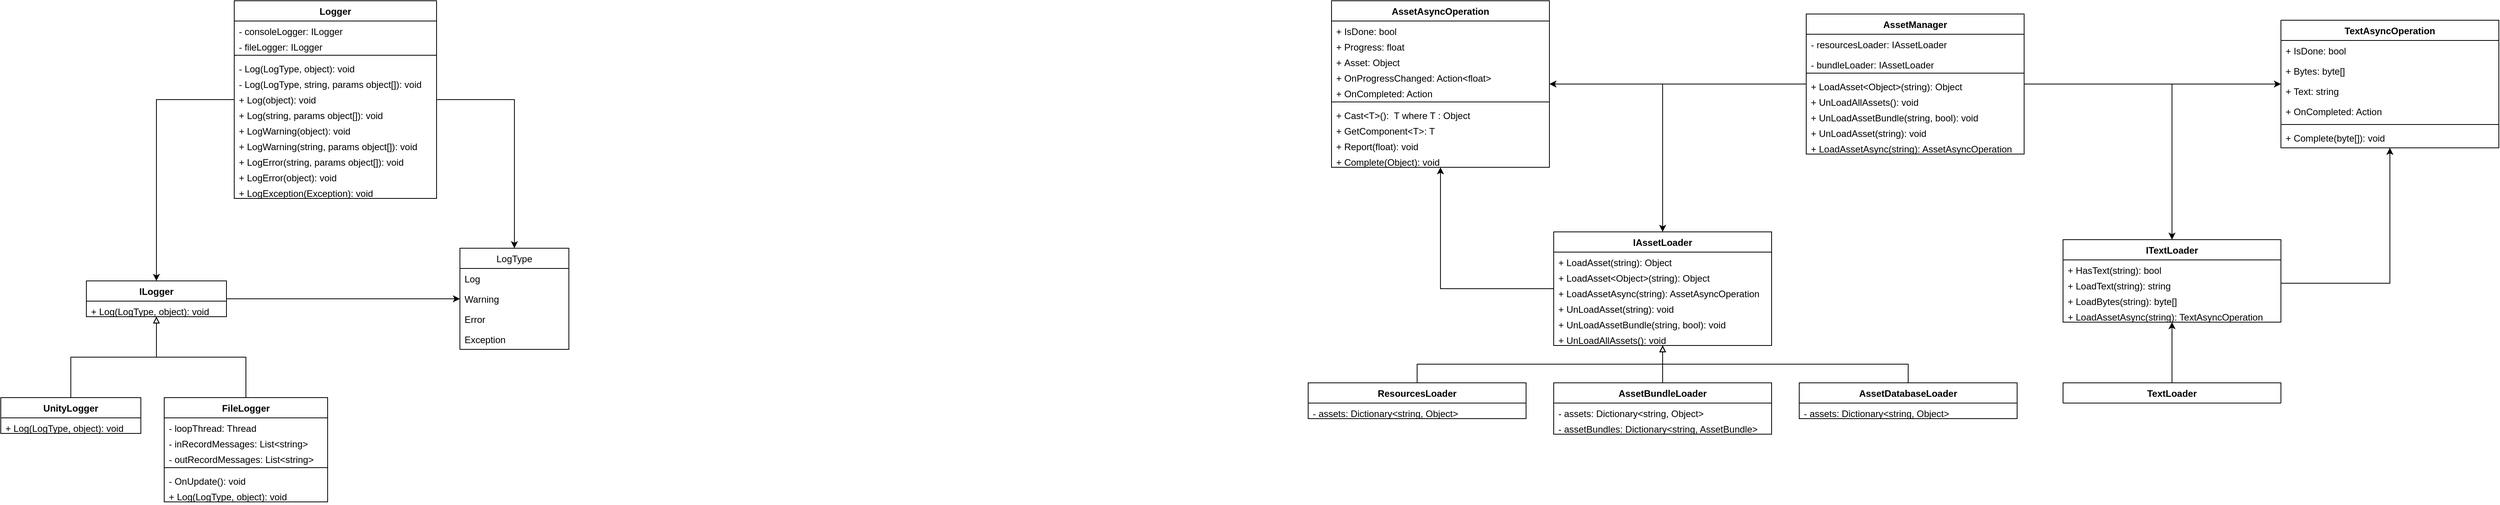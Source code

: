 <mxfile version="16.5.6" type="github">
  <diagram id="_9zGiHr59lyJn033-5UE" name="Page-1">
    <mxGraphModel dx="4264" dy="2946" grid="1" gridSize="10" guides="1" tooltips="1" connect="1" arrows="1" fold="1" page="1" pageScale="1" pageWidth="827" pageHeight="1169" math="0" shadow="0">
      <root>
        <mxCell id="0" />
        <mxCell id="1" parent="0" />
        <mxCell id="WCqdPWQqMX2LIuY9Nx3W-24" value="ILogger" style="swimlane;fontStyle=1;align=center;verticalAlign=top;childLayout=stackLayout;horizontal=1;startSize=26;horizontalStack=0;resizeParent=1;resizeParentMax=0;resizeLast=0;collapsible=1;marginBottom=0;" parent="1" vertex="1">
          <mxGeometry x="-180" y="-367" width="180" height="46" as="geometry" />
        </mxCell>
        <mxCell id="WCqdPWQqMX2LIuY9Nx3W-27" value="+ Log(LogType, object): void" style="text;strokeColor=none;fillColor=none;align=left;verticalAlign=top;spacingLeft=4;spacingRight=4;overflow=hidden;rotatable=0;points=[[0,0.5],[1,0.5]];portConstraint=eastwest;" parent="WCqdPWQqMX2LIuY9Nx3W-24" vertex="1">
          <mxGeometry y="26" width="180" height="20" as="geometry" />
        </mxCell>
        <mxCell id="WCqdPWQqMX2LIuY9Nx3W-41" style="edgeStyle=orthogonalEdgeStyle;rounded=0;orthogonalLoop=1;jettySize=auto;html=1;" parent="1" source="WCqdPWQqMX2LIuY9Nx3W-15" target="WCqdPWQqMX2LIuY9Nx3W-24" edge="1">
          <mxGeometry relative="1" as="geometry" />
        </mxCell>
        <mxCell id="WCqdPWQqMX2LIuY9Nx3W-40" style="edgeStyle=orthogonalEdgeStyle;rounded=0;orthogonalLoop=1;jettySize=auto;html=1;endArrow=block;endFill=0;" parent="1" source="WCqdPWQqMX2LIuY9Nx3W-36" target="WCqdPWQqMX2LIuY9Nx3W-24" edge="1">
          <mxGeometry relative="1" as="geometry" />
        </mxCell>
        <mxCell id="WCqdPWQqMX2LIuY9Nx3W-36" value="UnityLogger" style="swimlane;fontStyle=1;align=center;verticalAlign=top;childLayout=stackLayout;horizontal=1;startSize=26;horizontalStack=0;resizeParent=1;resizeParentMax=0;resizeLast=0;collapsible=1;marginBottom=0;" parent="1" vertex="1">
          <mxGeometry x="-290" y="-217" width="180" height="46" as="geometry" />
        </mxCell>
        <mxCell id="WCqdPWQqMX2LIuY9Nx3W-39" value="+ Log(LogType, object): void" style="text;strokeColor=none;fillColor=none;align=left;verticalAlign=top;spacingLeft=4;spacingRight=4;overflow=hidden;rotatable=0;points=[[0,0.5],[1,0.5]];portConstraint=eastwest;" parent="WCqdPWQqMX2LIuY9Nx3W-36" vertex="1">
          <mxGeometry y="26" width="180" height="20" as="geometry" />
        </mxCell>
        <mxCell id="WCqdPWQqMX2LIuY9Nx3W-70" style="edgeStyle=orthogonalEdgeStyle;rounded=0;orthogonalLoop=1;jettySize=auto;html=1;endArrow=classic;endFill=1;" parent="1" source="WCqdPWQqMX2LIuY9Nx3W-15" target="WCqdPWQqMX2LIuY9Nx3W-63" edge="1">
          <mxGeometry relative="1" as="geometry" />
        </mxCell>
        <mxCell id="WCqdPWQqMX2LIuY9Nx3W-45" style="edgeStyle=orthogonalEdgeStyle;rounded=0;orthogonalLoop=1;jettySize=auto;html=1;endArrow=block;endFill=0;" parent="1" source="WCqdPWQqMX2LIuY9Nx3W-51" target="WCqdPWQqMX2LIuY9Nx3W-24" edge="1">
          <mxGeometry relative="1" as="geometry">
            <mxPoint x="-20" y="-227" as="sourcePoint" />
          </mxGeometry>
        </mxCell>
        <mxCell id="WCqdPWQqMX2LIuY9Nx3W-51" value="FileLogger" style="swimlane;fontStyle=1;align=center;verticalAlign=top;childLayout=stackLayout;horizontal=1;startSize=26;horizontalStack=0;resizeParent=1;resizeParentMax=0;resizeLast=0;collapsible=1;marginBottom=0;" parent="1" vertex="1">
          <mxGeometry x="-80" y="-217" width="210" height="134" as="geometry" />
        </mxCell>
        <mxCell id="WCqdPWQqMX2LIuY9Nx3W-52" value="- loopThread: Thread" style="text;strokeColor=none;fillColor=none;align=left;verticalAlign=top;spacingLeft=4;spacingRight=4;overflow=hidden;rotatable=0;points=[[0,0.5],[1,0.5]];portConstraint=eastwest;" parent="WCqdPWQqMX2LIuY9Nx3W-51" vertex="1">
          <mxGeometry y="26" width="210" height="20" as="geometry" />
        </mxCell>
        <mxCell id="WCqdPWQqMX2LIuY9Nx3W-57" value="- inRecordMessages: List&lt;string&gt;" style="text;strokeColor=none;fillColor=none;align=left;verticalAlign=top;spacingLeft=4;spacingRight=4;overflow=hidden;rotatable=0;points=[[0,0.5],[1,0.5]];portConstraint=eastwest;" parent="WCqdPWQqMX2LIuY9Nx3W-51" vertex="1">
          <mxGeometry y="46" width="210" height="20" as="geometry" />
        </mxCell>
        <mxCell id="WCqdPWQqMX2LIuY9Nx3W-55" value="- outRecordMessages: List&lt;string&gt;" style="text;strokeColor=none;fillColor=none;align=left;verticalAlign=top;spacingLeft=4;spacingRight=4;overflow=hidden;rotatable=0;points=[[0,0.5],[1,0.5]];portConstraint=eastwest;" parent="WCqdPWQqMX2LIuY9Nx3W-51" vertex="1">
          <mxGeometry y="66" width="210" height="20" as="geometry" />
        </mxCell>
        <mxCell id="WCqdPWQqMX2LIuY9Nx3W-53" value="" style="line;strokeWidth=1;fillColor=none;align=left;verticalAlign=middle;spacingTop=-1;spacingLeft=3;spacingRight=3;rotatable=0;labelPosition=right;points=[];portConstraint=eastwest;" parent="WCqdPWQqMX2LIuY9Nx3W-51" vertex="1">
          <mxGeometry y="86" width="210" height="8" as="geometry" />
        </mxCell>
        <mxCell id="WCqdPWQqMX2LIuY9Nx3W-58" value="- OnUpdate(): void" style="text;strokeColor=none;fillColor=none;align=left;verticalAlign=top;spacingLeft=4;spacingRight=4;overflow=hidden;rotatable=0;points=[[0,0.5],[1,0.5]];portConstraint=eastwest;" parent="WCqdPWQqMX2LIuY9Nx3W-51" vertex="1">
          <mxGeometry y="94" width="210" height="20" as="geometry" />
        </mxCell>
        <mxCell id="WCqdPWQqMX2LIuY9Nx3W-54" value="+ Log(LogType, object): void" style="text;strokeColor=none;fillColor=none;align=left;verticalAlign=top;spacingLeft=4;spacingRight=4;overflow=hidden;rotatable=0;points=[[0,0.5],[1,0.5]];portConstraint=eastwest;" parent="WCqdPWQqMX2LIuY9Nx3W-51" vertex="1">
          <mxGeometry y="114" width="210" height="20" as="geometry" />
        </mxCell>
        <mxCell id="WCqdPWQqMX2LIuY9Nx3W-15" value="Logger" style="swimlane;fontStyle=1;align=center;verticalAlign=top;childLayout=stackLayout;horizontal=1;startSize=26;horizontalStack=0;resizeParent=1;resizeParentMax=0;resizeLast=0;collapsible=1;marginBottom=0;" parent="1" vertex="1">
          <mxGeometry x="10" y="-727" width="260" height="254" as="geometry" />
        </mxCell>
        <mxCell id="WCqdPWQqMX2LIuY9Nx3W-16" value="- consoleLogger: ILogger" style="text;strokeColor=none;fillColor=none;align=left;verticalAlign=top;spacingLeft=4;spacingRight=4;overflow=hidden;rotatable=0;points=[[0,0.5],[1,0.5]];portConstraint=eastwest;" parent="WCqdPWQqMX2LIuY9Nx3W-15" vertex="1">
          <mxGeometry y="26" width="260" height="20" as="geometry" />
        </mxCell>
        <mxCell id="WCqdPWQqMX2LIuY9Nx3W-19" value="- fileLogger: ILogger" style="text;strokeColor=none;fillColor=none;align=left;verticalAlign=top;spacingLeft=4;spacingRight=4;overflow=hidden;rotatable=0;points=[[0,0.5],[1,0.5]];portConstraint=eastwest;" parent="WCqdPWQqMX2LIuY9Nx3W-15" vertex="1">
          <mxGeometry y="46" width="260" height="20" as="geometry" />
        </mxCell>
        <mxCell id="WCqdPWQqMX2LIuY9Nx3W-17" value="" style="line;strokeWidth=1;fillColor=none;align=left;verticalAlign=middle;spacingTop=-1;spacingLeft=3;spacingRight=3;rotatable=0;labelPosition=right;points=[];portConstraint=eastwest;" parent="WCqdPWQqMX2LIuY9Nx3W-15" vertex="1">
          <mxGeometry y="66" width="260" height="8" as="geometry" />
        </mxCell>
        <mxCell id="WCqdPWQqMX2LIuY9Nx3W-12" value="- Log(LogType, object): void" style="text;strokeColor=none;fillColor=none;align=left;verticalAlign=top;spacingLeft=4;spacingRight=4;overflow=hidden;rotatable=0;points=[[0,0.5],[1,0.5]];portConstraint=eastwest;" parent="WCqdPWQqMX2LIuY9Nx3W-15" vertex="1">
          <mxGeometry y="74" width="260" height="20" as="geometry" />
        </mxCell>
        <mxCell id="WCqdPWQqMX2LIuY9Nx3W-13" value="- Log(LogType, string, params object[]): void" style="text;strokeColor=none;fillColor=none;align=left;verticalAlign=top;spacingLeft=4;spacingRight=4;overflow=hidden;rotatable=0;points=[[0,0.5],[1,0.5]];portConstraint=eastwest;" parent="WCqdPWQqMX2LIuY9Nx3W-15" vertex="1">
          <mxGeometry y="94" width="260" height="20" as="geometry" />
        </mxCell>
        <mxCell id="WCqdPWQqMX2LIuY9Nx3W-3" value="+ Log(object): void" style="text;strokeColor=none;fillColor=none;align=left;verticalAlign=top;spacingLeft=4;spacingRight=4;overflow=hidden;rotatable=0;points=[[0,0.5],[1,0.5]];portConstraint=eastwest;" parent="WCqdPWQqMX2LIuY9Nx3W-15" vertex="1">
          <mxGeometry y="114" width="260" height="20" as="geometry" />
        </mxCell>
        <mxCell id="WCqdPWQqMX2LIuY9Nx3W-7" value="+ Log(string, params object[]): void" style="text;strokeColor=none;fillColor=none;align=left;verticalAlign=top;spacingLeft=4;spacingRight=4;overflow=hidden;rotatable=0;points=[[0,0.5],[1,0.5]];portConstraint=eastwest;" parent="WCqdPWQqMX2LIuY9Nx3W-15" vertex="1">
          <mxGeometry y="134" width="260" height="20" as="geometry" />
        </mxCell>
        <mxCell id="WCqdPWQqMX2LIuY9Nx3W-4" value="+ LogWarning(object): void" style="text;strokeColor=none;fillColor=none;align=left;verticalAlign=top;spacingLeft=4;spacingRight=4;overflow=hidden;rotatable=0;points=[[0,0.5],[1,0.5]];portConstraint=eastwest;" parent="WCqdPWQqMX2LIuY9Nx3W-15" vertex="1">
          <mxGeometry y="154" width="260" height="20" as="geometry" />
        </mxCell>
        <mxCell id="WCqdPWQqMX2LIuY9Nx3W-6" value="+ LogWarning(string, params object[]): void" style="text;strokeColor=none;fillColor=none;align=left;verticalAlign=top;spacingLeft=4;spacingRight=4;overflow=hidden;rotatable=0;points=[[0,0.5],[1,0.5]];portConstraint=eastwest;" parent="WCqdPWQqMX2LIuY9Nx3W-15" vertex="1">
          <mxGeometry y="174" width="260" height="20" as="geometry" />
        </mxCell>
        <mxCell id="WCqdPWQqMX2LIuY9Nx3W-9" value="+ LogError(string, params object[]): void" style="text;strokeColor=none;fillColor=none;align=left;verticalAlign=top;spacingLeft=4;spacingRight=4;overflow=hidden;rotatable=0;points=[[0,0.5],[1,0.5]];portConstraint=eastwest;" parent="WCqdPWQqMX2LIuY9Nx3W-15" vertex="1">
          <mxGeometry y="194" width="260" height="20" as="geometry" />
        </mxCell>
        <mxCell id="WCqdPWQqMX2LIuY9Nx3W-10" value="+ LogError(object): void" style="text;strokeColor=none;fillColor=none;align=left;verticalAlign=top;spacingLeft=4;spacingRight=4;overflow=hidden;rotatable=0;points=[[0,0.5],[1,0.5]];portConstraint=eastwest;" parent="WCqdPWQqMX2LIuY9Nx3W-15" vertex="1">
          <mxGeometry y="214" width="260" height="20" as="geometry" />
        </mxCell>
        <mxCell id="WCqdPWQqMX2LIuY9Nx3W-11" value="+ LogException(Exception): void" style="text;strokeColor=none;fillColor=none;align=left;verticalAlign=top;spacingLeft=4;spacingRight=4;overflow=hidden;rotatable=0;points=[[0,0.5],[1,0.5]];portConstraint=eastwest;" parent="WCqdPWQqMX2LIuY9Nx3W-15" vertex="1">
          <mxGeometry y="234" width="260" height="20" as="geometry" />
        </mxCell>
        <mxCell id="WCqdPWQqMX2LIuY9Nx3W-68" style="edgeStyle=orthogonalEdgeStyle;rounded=0;orthogonalLoop=1;jettySize=auto;html=1;endArrow=classic;endFill=1;" parent="1" source="WCqdPWQqMX2LIuY9Nx3W-24" target="WCqdPWQqMX2LIuY9Nx3W-63" edge="1">
          <mxGeometry relative="1" as="geometry" />
        </mxCell>
        <mxCell id="WCqdPWQqMX2LIuY9Nx3W-63" value="LogType" style="swimlane;fontStyle=0;childLayout=stackLayout;horizontal=1;startSize=26;fillColor=none;horizontalStack=0;resizeParent=1;resizeParentMax=0;resizeLast=0;collapsible=1;marginBottom=0;" parent="1" vertex="1">
          <mxGeometry x="300" y="-409" width="140" height="130" as="geometry" />
        </mxCell>
        <mxCell id="WCqdPWQqMX2LIuY9Nx3W-64" value="Log" style="text;strokeColor=none;fillColor=none;align=left;verticalAlign=top;spacingLeft=4;spacingRight=4;overflow=hidden;rotatable=0;points=[[0,0.5],[1,0.5]];portConstraint=eastwest;" parent="WCqdPWQqMX2LIuY9Nx3W-63" vertex="1">
          <mxGeometry y="26" width="140" height="26" as="geometry" />
        </mxCell>
        <mxCell id="WCqdPWQqMX2LIuY9Nx3W-65" value="Warning" style="text;strokeColor=none;fillColor=none;align=left;verticalAlign=top;spacingLeft=4;spacingRight=4;overflow=hidden;rotatable=0;points=[[0,0.5],[1,0.5]];portConstraint=eastwest;" parent="WCqdPWQqMX2LIuY9Nx3W-63" vertex="1">
          <mxGeometry y="52" width="140" height="26" as="geometry" />
        </mxCell>
        <mxCell id="WCqdPWQqMX2LIuY9Nx3W-66" value="Error" style="text;strokeColor=none;fillColor=none;align=left;verticalAlign=top;spacingLeft=4;spacingRight=4;overflow=hidden;rotatable=0;points=[[0,0.5],[1,0.5]];portConstraint=eastwest;" parent="WCqdPWQqMX2LIuY9Nx3W-63" vertex="1">
          <mxGeometry y="78" width="140" height="26" as="geometry" />
        </mxCell>
        <mxCell id="WCqdPWQqMX2LIuY9Nx3W-67" value="Exception" style="text;strokeColor=none;fillColor=none;align=left;verticalAlign=top;spacingLeft=4;spacingRight=4;overflow=hidden;rotatable=0;points=[[0,0.5],[1,0.5]];portConstraint=eastwest;" parent="WCqdPWQqMX2LIuY9Nx3W-63" vertex="1">
          <mxGeometry y="104" width="140" height="26" as="geometry" />
        </mxCell>
        <mxCell id="8Ab6uyKYv5igxIZmoHft-37" style="edgeStyle=orthogonalEdgeStyle;rounded=0;orthogonalLoop=1;jettySize=auto;html=1;" edge="1" parent="1" source="WCqdPWQqMX2LIuY9Nx3W-71" target="WCqdPWQqMX2LIuY9Nx3W-147">
          <mxGeometry relative="1" as="geometry" />
        </mxCell>
        <mxCell id="WCqdPWQqMX2LIuY9Nx3W-71" value="IAssetLoader" style="swimlane;fontStyle=1;align=center;verticalAlign=top;childLayout=stackLayout;horizontal=1;startSize=26;horizontalStack=0;resizeParent=1;resizeParentMax=0;resizeLast=0;collapsible=1;marginBottom=0;" parent="1" vertex="1">
          <mxGeometry x="1705.5" y="-430" width="280" height="146" as="geometry" />
        </mxCell>
        <mxCell id="WCqdPWQqMX2LIuY9Nx3W-74" value="+ LoadAsset(string): Object" style="text;strokeColor=none;fillColor=none;align=left;verticalAlign=top;spacingLeft=4;spacingRight=4;overflow=hidden;rotatable=0;points=[[0,0.5],[1,0.5]];portConstraint=eastwest;" parent="WCqdPWQqMX2LIuY9Nx3W-71" vertex="1">
          <mxGeometry y="26" width="280" height="20" as="geometry" />
        </mxCell>
        <mxCell id="WCqdPWQqMX2LIuY9Nx3W-75" value="+ LoadAsset&lt;Object&gt;(string): Object" style="text;strokeColor=none;fillColor=none;align=left;verticalAlign=top;spacingLeft=4;spacingRight=4;overflow=hidden;rotatable=0;points=[[0,0.5],[1,0.5]];portConstraint=eastwest;" parent="WCqdPWQqMX2LIuY9Nx3W-71" vertex="1">
          <mxGeometry y="46" width="280" height="20" as="geometry" />
        </mxCell>
        <mxCell id="WCqdPWQqMX2LIuY9Nx3W-76" value="+ LoadAssetAsync(string): AssetAsyncOperation" style="text;strokeColor=none;fillColor=none;align=left;verticalAlign=top;spacingLeft=4;spacingRight=4;overflow=hidden;rotatable=0;points=[[0,0.5],[1,0.5]];portConstraint=eastwest;" parent="WCqdPWQqMX2LIuY9Nx3W-71" vertex="1">
          <mxGeometry y="66" width="280" height="20" as="geometry" />
        </mxCell>
        <mxCell id="WCqdPWQqMX2LIuY9Nx3W-77" value="+ UnLoadAsset(string): void" style="text;strokeColor=none;fillColor=none;align=left;verticalAlign=top;spacingLeft=4;spacingRight=4;overflow=hidden;rotatable=0;points=[[0,0.5],[1,0.5]];portConstraint=eastwest;" parent="WCqdPWQqMX2LIuY9Nx3W-71" vertex="1">
          <mxGeometry y="86" width="280" height="20" as="geometry" />
        </mxCell>
        <mxCell id="WCqdPWQqMX2LIuY9Nx3W-78" value="+ UnLoadAssetBundle(string, bool): void" style="text;strokeColor=none;fillColor=none;align=left;verticalAlign=top;spacingLeft=4;spacingRight=4;overflow=hidden;rotatable=0;points=[[0,0.5],[1,0.5]];portConstraint=eastwest;" parent="WCqdPWQqMX2LIuY9Nx3W-71" vertex="1">
          <mxGeometry y="106" width="280" height="20" as="geometry" />
        </mxCell>
        <mxCell id="WCqdPWQqMX2LIuY9Nx3W-79" value="+ UnLoadAllAssets(): void" style="text;strokeColor=none;fillColor=none;align=left;verticalAlign=top;spacingLeft=4;spacingRight=4;overflow=hidden;rotatable=0;points=[[0,0.5],[1,0.5]];portConstraint=eastwest;" parent="WCqdPWQqMX2LIuY9Nx3W-71" vertex="1">
          <mxGeometry y="126" width="280" height="20" as="geometry" />
        </mxCell>
        <mxCell id="WCqdPWQqMX2LIuY9Nx3W-117" style="edgeStyle=orthogonalEdgeStyle;rounded=0;orthogonalLoop=1;jettySize=auto;html=1;exitX=0.5;exitY=0;exitDx=0;exitDy=0;endArrow=block;endFill=0;" parent="1" source="WCqdPWQqMX2LIuY9Nx3W-84" target="WCqdPWQqMX2LIuY9Nx3W-71" edge="1">
          <mxGeometry relative="1" as="geometry" />
        </mxCell>
        <mxCell id="WCqdPWQqMX2LIuY9Nx3W-84" value="ResourcesLoader" style="swimlane;fontStyle=1;align=center;verticalAlign=top;childLayout=stackLayout;horizontal=1;startSize=26;horizontalStack=0;resizeParent=1;resizeParentMax=0;resizeLast=0;collapsible=1;marginBottom=0;" parent="1" vertex="1">
          <mxGeometry x="1390" y="-236" width="280" height="46" as="geometry" />
        </mxCell>
        <mxCell id="WCqdPWQqMX2LIuY9Nx3W-85" value="- assets: Dictionary&lt;string, Object&gt;" style="text;strokeColor=none;fillColor=none;align=left;verticalAlign=top;spacingLeft=4;spacingRight=4;overflow=hidden;rotatable=0;points=[[0,0.5],[1,0.5]];portConstraint=eastwest;" parent="WCqdPWQqMX2LIuY9Nx3W-84" vertex="1">
          <mxGeometry y="26" width="280" height="20" as="geometry" />
        </mxCell>
        <mxCell id="WCqdPWQqMX2LIuY9Nx3W-119" style="edgeStyle=orthogonalEdgeStyle;rounded=0;orthogonalLoop=1;jettySize=auto;html=1;exitX=0.5;exitY=0;exitDx=0;exitDy=0;endArrow=block;endFill=0;" parent="1" source="WCqdPWQqMX2LIuY9Nx3W-94" target="WCqdPWQqMX2LIuY9Nx3W-71" edge="1">
          <mxGeometry relative="1" as="geometry" />
        </mxCell>
        <mxCell id="WCqdPWQqMX2LIuY9Nx3W-94" value="AssetDatabaseLoader" style="swimlane;fontStyle=1;align=center;verticalAlign=top;childLayout=stackLayout;horizontal=1;startSize=26;horizontalStack=0;resizeParent=1;resizeParentMax=0;resizeLast=0;collapsible=1;marginBottom=0;" parent="1" vertex="1">
          <mxGeometry x="2021" y="-236" width="280" height="46" as="geometry" />
        </mxCell>
        <mxCell id="WCqdPWQqMX2LIuY9Nx3W-95" value="- assets: Dictionary&lt;string, Object&gt;" style="text;strokeColor=none;fillColor=none;align=left;verticalAlign=top;spacingLeft=4;spacingRight=4;overflow=hidden;rotatable=0;points=[[0,0.5],[1,0.5]];portConstraint=eastwest;" parent="WCqdPWQqMX2LIuY9Nx3W-94" vertex="1">
          <mxGeometry y="26" width="280" height="20" as="geometry" />
        </mxCell>
        <mxCell id="WCqdPWQqMX2LIuY9Nx3W-118" style="edgeStyle=orthogonalEdgeStyle;rounded=0;orthogonalLoop=1;jettySize=auto;html=1;endArrow=block;endFill=0;" parent="1" source="WCqdPWQqMX2LIuY9Nx3W-103" target="WCqdPWQqMX2LIuY9Nx3W-71" edge="1">
          <mxGeometry relative="1" as="geometry" />
        </mxCell>
        <mxCell id="WCqdPWQqMX2LIuY9Nx3W-103" value="AssetBundleLoader" style="swimlane;fontStyle=1;align=center;verticalAlign=top;childLayout=stackLayout;horizontal=1;startSize=26;horizontalStack=0;resizeParent=1;resizeParentMax=0;resizeLast=0;collapsible=1;marginBottom=0;" parent="1" vertex="1">
          <mxGeometry x="1705.5" y="-236" width="280" height="66" as="geometry" />
        </mxCell>
        <mxCell id="WCqdPWQqMX2LIuY9Nx3W-104" value="- assets: Dictionary&lt;string, Object&gt;" style="text;strokeColor=none;fillColor=none;align=left;verticalAlign=top;spacingLeft=4;spacingRight=4;overflow=hidden;rotatable=0;points=[[0,0.5],[1,0.5]];portConstraint=eastwest;" parent="WCqdPWQqMX2LIuY9Nx3W-103" vertex="1">
          <mxGeometry y="26" width="280" height="20" as="geometry" />
        </mxCell>
        <mxCell id="WCqdPWQqMX2LIuY9Nx3W-112" value="- assetBundles: Dictionary&lt;string, AssetBundle&gt;" style="text;strokeColor=none;fillColor=none;align=left;verticalAlign=top;spacingLeft=4;spacingRight=4;overflow=hidden;rotatable=0;points=[[0,0.5],[1,0.5]];portConstraint=eastwest;" parent="WCqdPWQqMX2LIuY9Nx3W-103" vertex="1">
          <mxGeometry y="46" width="280" height="20" as="geometry" />
        </mxCell>
        <mxCell id="8Ab6uyKYv5igxIZmoHft-10" style="edgeStyle=orthogonalEdgeStyle;rounded=0;orthogonalLoop=1;jettySize=auto;html=1;" edge="1" parent="1" source="WCqdPWQqMX2LIuY9Nx3W-135" target="WCqdPWQqMX2LIuY9Nx3W-71">
          <mxGeometry relative="1" as="geometry" />
        </mxCell>
        <mxCell id="8Ab6uyKYv5igxIZmoHft-39" style="edgeStyle=orthogonalEdgeStyle;rounded=0;orthogonalLoop=1;jettySize=auto;html=1;" edge="1" parent="1" source="WCqdPWQqMX2LIuY9Nx3W-135" target="WCqdPWQqMX2LIuY9Nx3W-147">
          <mxGeometry relative="1" as="geometry" />
        </mxCell>
        <mxCell id="8Ab6uyKYv5igxIZmoHft-59" style="edgeStyle=orthogonalEdgeStyle;rounded=0;orthogonalLoop=1;jettySize=auto;html=1;" edge="1" parent="1" source="WCqdPWQqMX2LIuY9Nx3W-135" target="8Ab6uyKYv5igxIZmoHft-40">
          <mxGeometry relative="1" as="geometry" />
        </mxCell>
        <mxCell id="WCqdPWQqMX2LIuY9Nx3W-135" value="AssetManager" style="swimlane;fontStyle=1;align=center;verticalAlign=top;childLayout=stackLayout;horizontal=1;startSize=26;horizontalStack=0;resizeParent=1;resizeParentMax=0;resizeLast=0;collapsible=1;marginBottom=0;" parent="1" vertex="1">
          <mxGeometry x="2030" y="-710" width="280" height="180" as="geometry" />
        </mxCell>
        <mxCell id="WCqdPWQqMX2LIuY9Nx3W-136" value="- resourcesLoader: IAssetLoader" style="text;strokeColor=none;fillColor=none;align=left;verticalAlign=top;spacingLeft=4;spacingRight=4;overflow=hidden;rotatable=0;points=[[0,0.5],[1,0.5]];portConstraint=eastwest;" parent="WCqdPWQqMX2LIuY9Nx3W-135" vertex="1">
          <mxGeometry y="26" width="280" height="26" as="geometry" />
        </mxCell>
        <mxCell id="WCqdPWQqMX2LIuY9Nx3W-139" value="- bundleLoader: IAssetLoader" style="text;strokeColor=none;fillColor=none;align=left;verticalAlign=top;spacingLeft=4;spacingRight=4;overflow=hidden;rotatable=0;points=[[0,0.5],[1,0.5]];portConstraint=eastwest;" parent="WCqdPWQqMX2LIuY9Nx3W-135" vertex="1">
          <mxGeometry y="52" width="280" height="20" as="geometry" />
        </mxCell>
        <mxCell id="WCqdPWQqMX2LIuY9Nx3W-137" value="" style="line;strokeWidth=1;fillColor=none;align=left;verticalAlign=middle;spacingTop=-1;spacingLeft=3;spacingRight=3;rotatable=0;labelPosition=right;points=[];portConstraint=eastwest;" parent="WCqdPWQqMX2LIuY9Nx3W-135" vertex="1">
          <mxGeometry y="72" width="280" height="8" as="geometry" />
        </mxCell>
        <mxCell id="WCqdPWQqMX2LIuY9Nx3W-140" value="+ LoadAsset&lt;Object&gt;(string): Object" style="text;strokeColor=none;fillColor=none;align=left;verticalAlign=top;spacingLeft=4;spacingRight=4;overflow=hidden;rotatable=0;points=[[0,0.5],[1,0.5]];portConstraint=eastwest;" parent="WCqdPWQqMX2LIuY9Nx3W-135" vertex="1">
          <mxGeometry y="80" width="280" height="20" as="geometry" />
        </mxCell>
        <mxCell id="WCqdPWQqMX2LIuY9Nx3W-144" value="+ UnLoadAllAssets(): void" style="text;strokeColor=none;fillColor=none;align=left;verticalAlign=top;spacingLeft=4;spacingRight=4;overflow=hidden;rotatable=0;points=[[0,0.5],[1,0.5]];portConstraint=eastwest;" parent="WCqdPWQqMX2LIuY9Nx3W-135" vertex="1">
          <mxGeometry y="100" width="280" height="20" as="geometry" />
        </mxCell>
        <mxCell id="WCqdPWQqMX2LIuY9Nx3W-143" value="+ UnLoadAssetBundle(string, bool): void" style="text;strokeColor=none;fillColor=none;align=left;verticalAlign=top;spacingLeft=4;spacingRight=4;overflow=hidden;rotatable=0;points=[[0,0.5],[1,0.5]];portConstraint=eastwest;" parent="WCqdPWQqMX2LIuY9Nx3W-135" vertex="1">
          <mxGeometry y="120" width="280" height="20" as="geometry" />
        </mxCell>
        <mxCell id="WCqdPWQqMX2LIuY9Nx3W-142" value="+ UnLoadAsset(string): void" style="text;strokeColor=none;fillColor=none;align=left;verticalAlign=top;spacingLeft=4;spacingRight=4;overflow=hidden;rotatable=0;points=[[0,0.5],[1,0.5]];portConstraint=eastwest;" parent="WCqdPWQqMX2LIuY9Nx3W-135" vertex="1">
          <mxGeometry y="140" width="280" height="20" as="geometry" />
        </mxCell>
        <mxCell id="WCqdPWQqMX2LIuY9Nx3W-141" value="+ LoadAssetAsync(string): AssetAsyncOperation" style="text;strokeColor=none;fillColor=none;align=left;verticalAlign=top;spacingLeft=4;spacingRight=4;overflow=hidden;rotatable=0;points=[[0,0.5],[1,0.5]];portConstraint=eastwest;" parent="WCqdPWQqMX2LIuY9Nx3W-135" vertex="1">
          <mxGeometry y="160" width="280" height="20" as="geometry" />
        </mxCell>
        <mxCell id="WCqdPWQqMX2LIuY9Nx3W-147" value="AssetAsyncOperation" style="swimlane;fontStyle=1;align=center;verticalAlign=top;childLayout=stackLayout;horizontal=1;startSize=26;horizontalStack=0;resizeParent=1;resizeParentMax=0;resizeLast=0;collapsible=1;marginBottom=0;" parent="1" vertex="1">
          <mxGeometry x="1420" y="-727" width="280" height="214" as="geometry" />
        </mxCell>
        <mxCell id="WCqdPWQqMX2LIuY9Nx3W-148" value="+ IsDone: bool" style="text;strokeColor=none;fillColor=none;align=left;verticalAlign=top;spacingLeft=4;spacingRight=4;overflow=hidden;rotatable=0;points=[[0,0.5],[1,0.5]];portConstraint=eastwest;" parent="WCqdPWQqMX2LIuY9Nx3W-147" vertex="1">
          <mxGeometry y="26" width="280" height="20" as="geometry" />
        </mxCell>
        <mxCell id="WCqdPWQqMX2LIuY9Nx3W-151" value="+ Progress: float" style="text;strokeColor=none;fillColor=none;align=left;verticalAlign=top;spacingLeft=4;spacingRight=4;overflow=hidden;rotatable=0;points=[[0,0.5],[1,0.5]];portConstraint=eastwest;" parent="WCqdPWQqMX2LIuY9Nx3W-147" vertex="1">
          <mxGeometry y="46" width="280" height="20" as="geometry" />
        </mxCell>
        <mxCell id="WCqdPWQqMX2LIuY9Nx3W-152" value="+ Asset: Object" style="text;strokeColor=none;fillColor=none;align=left;verticalAlign=top;spacingLeft=4;spacingRight=4;overflow=hidden;rotatable=0;points=[[0,0.5],[1,0.5]];portConstraint=eastwest;" parent="WCqdPWQqMX2LIuY9Nx3W-147" vertex="1">
          <mxGeometry y="66" width="280" height="20" as="geometry" />
        </mxCell>
        <mxCell id="8Ab6uyKYv5igxIZmoHft-56" value="+ OnProgressChanged: Action&lt;float&gt;" style="text;strokeColor=none;fillColor=none;align=left;verticalAlign=top;spacingLeft=4;spacingRight=4;overflow=hidden;rotatable=0;points=[[0,0.5],[1,0.5]];portConstraint=eastwest;" vertex="1" parent="WCqdPWQqMX2LIuY9Nx3W-147">
          <mxGeometry y="86" width="280" height="20" as="geometry" />
        </mxCell>
        <mxCell id="WCqdPWQqMX2LIuY9Nx3W-153" value="+ OnCompleted: Action" style="text;strokeColor=none;fillColor=none;align=left;verticalAlign=top;spacingLeft=4;spacingRight=4;overflow=hidden;rotatable=0;points=[[0,0.5],[1,0.5]];portConstraint=eastwest;" parent="WCqdPWQqMX2LIuY9Nx3W-147" vertex="1">
          <mxGeometry y="106" width="280" height="20" as="geometry" />
        </mxCell>
        <mxCell id="WCqdPWQqMX2LIuY9Nx3W-149" value="" style="line;strokeWidth=1;fillColor=none;align=left;verticalAlign=middle;spacingTop=-1;spacingLeft=3;spacingRight=3;rotatable=0;labelPosition=right;points=[];portConstraint=eastwest;" parent="WCqdPWQqMX2LIuY9Nx3W-147" vertex="1">
          <mxGeometry y="126" width="280" height="8" as="geometry" />
        </mxCell>
        <mxCell id="WCqdPWQqMX2LIuY9Nx3W-150" value="+ Cast&lt;T&gt;():  T where T : Object" style="text;strokeColor=none;fillColor=none;align=left;verticalAlign=top;spacingLeft=4;spacingRight=4;overflow=hidden;rotatable=0;points=[[0,0.5],[1,0.5]];portConstraint=eastwest;" parent="WCqdPWQqMX2LIuY9Nx3W-147" vertex="1">
          <mxGeometry y="134" width="280" height="20" as="geometry" />
        </mxCell>
        <mxCell id="8Ab6uyKYv5igxIZmoHft-52" value="+ GetComponent&lt;T&gt;: T" style="text;strokeColor=none;fillColor=none;align=left;verticalAlign=top;spacingLeft=4;spacingRight=4;overflow=hidden;rotatable=0;points=[[0,0.5],[1,0.5]];portConstraint=eastwest;" vertex="1" parent="WCqdPWQqMX2LIuY9Nx3W-147">
          <mxGeometry y="154" width="280" height="20" as="geometry" />
        </mxCell>
        <mxCell id="8Ab6uyKYv5igxIZmoHft-57" value="+ Report(float): void" style="text;strokeColor=none;fillColor=none;align=left;verticalAlign=top;spacingLeft=4;spacingRight=4;overflow=hidden;rotatable=0;points=[[0,0.5],[1,0.5]];portConstraint=eastwest;" vertex="1" parent="WCqdPWQqMX2LIuY9Nx3W-147">
          <mxGeometry y="174" width="280" height="20" as="geometry" />
        </mxCell>
        <mxCell id="8Ab6uyKYv5igxIZmoHft-58" value="+ Complete(Object): void" style="text;strokeColor=none;fillColor=none;align=left;verticalAlign=top;spacingLeft=4;spacingRight=4;overflow=hidden;rotatable=0;points=[[0,0.5],[1,0.5]];portConstraint=eastwest;" vertex="1" parent="WCqdPWQqMX2LIuY9Nx3W-147">
          <mxGeometry y="194" width="280" height="20" as="geometry" />
        </mxCell>
        <mxCell id="8Ab6uyKYv5igxIZmoHft-1" value="ITextLoader" style="swimlane;fontStyle=1;align=center;verticalAlign=top;childLayout=stackLayout;horizontal=1;startSize=26;horizontalStack=0;resizeParent=1;resizeParentMax=0;resizeLast=0;collapsible=1;marginBottom=0;" vertex="1" parent="1">
          <mxGeometry x="2360" y="-420" width="280" height="106" as="geometry" />
        </mxCell>
        <mxCell id="8Ab6uyKYv5igxIZmoHft-8" value="+ HasText(string): bool" style="text;strokeColor=none;fillColor=none;align=left;verticalAlign=top;spacingLeft=4;spacingRight=4;overflow=hidden;rotatable=0;points=[[0,0.5],[1,0.5]];portConstraint=eastwest;" vertex="1" parent="8Ab6uyKYv5igxIZmoHft-1">
          <mxGeometry y="26" width="280" height="20" as="geometry" />
        </mxCell>
        <mxCell id="8Ab6uyKYv5igxIZmoHft-2" value="+ LoadText(string): string" style="text;strokeColor=none;fillColor=none;align=left;verticalAlign=top;spacingLeft=4;spacingRight=4;overflow=hidden;rotatable=0;points=[[0,0.5],[1,0.5]];portConstraint=eastwest;" vertex="1" parent="8Ab6uyKYv5igxIZmoHft-1">
          <mxGeometry y="46" width="280" height="20" as="geometry" />
        </mxCell>
        <mxCell id="8Ab6uyKYv5igxIZmoHft-3" value="+ LoadBytes(string): byte[]" style="text;strokeColor=none;fillColor=none;align=left;verticalAlign=top;spacingLeft=4;spacingRight=4;overflow=hidden;rotatable=0;points=[[0,0.5],[1,0.5]];portConstraint=eastwest;" vertex="1" parent="8Ab6uyKYv5igxIZmoHft-1">
          <mxGeometry y="66" width="280" height="20" as="geometry" />
        </mxCell>
        <mxCell id="8Ab6uyKYv5igxIZmoHft-4" value="+ LoadAssetAsync(string): TextAsyncOperation" style="text;strokeColor=none;fillColor=none;align=left;verticalAlign=top;spacingLeft=4;spacingRight=4;overflow=hidden;rotatable=0;points=[[0,0.5],[1,0.5]];portConstraint=eastwest;" vertex="1" parent="8Ab6uyKYv5igxIZmoHft-1">
          <mxGeometry y="86" width="280" height="20" as="geometry" />
        </mxCell>
        <mxCell id="8Ab6uyKYv5igxIZmoHft-18" style="edgeStyle=orthogonalEdgeStyle;rounded=0;orthogonalLoop=1;jettySize=auto;html=1;" edge="1" parent="1" source="8Ab6uyKYv5igxIZmoHft-13" target="8Ab6uyKYv5igxIZmoHft-1">
          <mxGeometry relative="1" as="geometry" />
        </mxCell>
        <mxCell id="8Ab6uyKYv5igxIZmoHft-13" value="TextLoader" style="swimlane;fontStyle=1;align=center;verticalAlign=top;childLayout=stackLayout;horizontal=1;startSize=46;horizontalStack=0;resizeParent=1;resizeParentMax=0;resizeLast=0;collapsible=1;marginBottom=0;" vertex="1" parent="1">
          <mxGeometry x="2360" y="-236" width="280" height="26" as="geometry" />
        </mxCell>
        <mxCell id="8Ab6uyKYv5igxIZmoHft-36" style="edgeStyle=orthogonalEdgeStyle;rounded=0;orthogonalLoop=1;jettySize=auto;html=1;" edge="1" parent="1" source="WCqdPWQqMX2LIuY9Nx3W-140" target="8Ab6uyKYv5igxIZmoHft-1">
          <mxGeometry relative="1" as="geometry" />
        </mxCell>
        <mxCell id="8Ab6uyKYv5igxIZmoHft-40" value="TextAsyncOperation" style="swimlane;fontStyle=1;align=center;verticalAlign=top;childLayout=stackLayout;horizontal=1;startSize=26;horizontalStack=0;resizeParent=1;resizeParentMax=0;resizeLast=0;collapsible=1;marginBottom=0;" vertex="1" parent="1">
          <mxGeometry x="2640" y="-702" width="280" height="164" as="geometry" />
        </mxCell>
        <mxCell id="8Ab6uyKYv5igxIZmoHft-41" value="+ IsDone: bool" style="text;strokeColor=none;fillColor=none;align=left;verticalAlign=top;spacingLeft=4;spacingRight=4;overflow=hidden;rotatable=0;points=[[0,0.5],[1,0.5]];portConstraint=eastwest;" vertex="1" parent="8Ab6uyKYv5igxIZmoHft-40">
          <mxGeometry y="26" width="280" height="26" as="geometry" />
        </mxCell>
        <mxCell id="8Ab6uyKYv5igxIZmoHft-42" value="+ Bytes: byte[]" style="text;strokeColor=none;fillColor=none;align=left;verticalAlign=top;spacingLeft=4;spacingRight=4;overflow=hidden;rotatable=0;points=[[0,0.5],[1,0.5]];portConstraint=eastwest;" vertex="1" parent="8Ab6uyKYv5igxIZmoHft-40">
          <mxGeometry y="52" width="280" height="26" as="geometry" />
        </mxCell>
        <mxCell id="8Ab6uyKYv5igxIZmoHft-43" value="+ Text: string" style="text;strokeColor=none;fillColor=none;align=left;verticalAlign=top;spacingLeft=4;spacingRight=4;overflow=hidden;rotatable=0;points=[[0,0.5],[1,0.5]];portConstraint=eastwest;" vertex="1" parent="8Ab6uyKYv5igxIZmoHft-40">
          <mxGeometry y="78" width="280" height="26" as="geometry" />
        </mxCell>
        <mxCell id="8Ab6uyKYv5igxIZmoHft-44" value="+ OnCompleted: Action" style="text;strokeColor=none;fillColor=none;align=left;verticalAlign=top;spacingLeft=4;spacingRight=4;overflow=hidden;rotatable=0;points=[[0,0.5],[1,0.5]];portConstraint=eastwest;" vertex="1" parent="8Ab6uyKYv5igxIZmoHft-40">
          <mxGeometry y="104" width="280" height="26" as="geometry" />
        </mxCell>
        <mxCell id="8Ab6uyKYv5igxIZmoHft-45" value="" style="line;strokeWidth=1;fillColor=none;align=left;verticalAlign=middle;spacingTop=-1;spacingLeft=3;spacingRight=3;rotatable=0;labelPosition=right;points=[];portConstraint=eastwest;" vertex="1" parent="8Ab6uyKYv5igxIZmoHft-40">
          <mxGeometry y="130" width="280" height="8" as="geometry" />
        </mxCell>
        <mxCell id="8Ab6uyKYv5igxIZmoHft-46" value="+ Complete(byte[]): void" style="text;strokeColor=none;fillColor=none;align=left;verticalAlign=top;spacingLeft=4;spacingRight=4;overflow=hidden;rotatable=0;points=[[0,0.5],[1,0.5]];portConstraint=eastwest;" vertex="1" parent="8Ab6uyKYv5igxIZmoHft-40">
          <mxGeometry y="138" width="280" height="26" as="geometry" />
        </mxCell>
        <mxCell id="8Ab6uyKYv5igxIZmoHft-60" style="edgeStyle=orthogonalEdgeStyle;rounded=0;orthogonalLoop=1;jettySize=auto;html=1;" edge="1" parent="1" source="8Ab6uyKYv5igxIZmoHft-2" target="8Ab6uyKYv5igxIZmoHft-40">
          <mxGeometry relative="1" as="geometry" />
        </mxCell>
      </root>
    </mxGraphModel>
  </diagram>
</mxfile>
